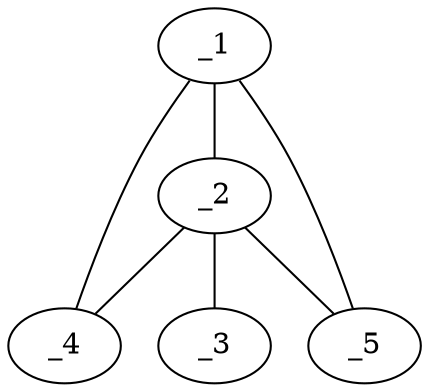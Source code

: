 graph obj59_330 {
	_1	 [dim=64,
		histo1="0.952115",
		histo10=0,
		histo11=0,
		histo12=0,
		histo13=0,
		histo14=0,
		histo15=0,
		histo16=0,
		histo17=0,
		histo18=0,
		histo19=0,
		histo2="0.0413462",
		histo20=0,
		histo21=0,
		histo22="0.000576923",
		histo23="0.000961538",
		histo24=0,
		histo25=0,
		histo26=0,
		histo27=0,
		histo28=0,
		histo29=0,
		histo3=0,
		histo30=0,
		histo31=0,
		histo32=0,
		histo33=0,
		histo34=0,
		histo35=0,
		histo36=0,
		histo37=0,
		histo38=0,
		histo39=0,
		histo4=0,
		histo40=0,
		histo41=0,
		histo42=0,
		histo43=0,
		histo44=0,
		histo45=0,
		histo46=0,
		histo47=0,
		histo48=0,
		histo49=0,
		histo5=0,
		histo50=0,
		histo51=0,
		histo52=0,
		histo53=0,
		histo54=0,
		histo55=0,
		histo56=0,
		histo57=0,
		histo58=0,
		histo59=0,
		histo6="0.00461538",
		histo60=0,
		histo61=0,
		histo62=0,
		histo63=0,
		histo64=0,
		histo7="0.000384615",
		histo8=0,
		histo9=0];
	_2	 [dim=64,
		histo1="0.0376096",
		histo10=0,
		histo11=0,
		histo12="0.00161514",
		histo13=0,
		histo14=0,
		histo15=0,
		histo16=0,
		histo17=0,
		histo18=0,
		histo19=0,
		histo2="0.191509",
		histo20=0,
		histo21=0,
		histo22=0,
		histo23="0.0115367",
		histo24="0.0177665",
		histo25=0,
		histo26=0,
		histo27=0,
		histo28="0.0348408",
		histo29=0,
		histo3="0.175127",
		histo30=0,
		histo31=0,
		histo32=0,
		histo33=0,
		histo34=0,
		histo35=0,
		histo36=0,
		histo37=0,
		histo38=0,
		histo39=0,
		histo4="0.000230734",
		histo40=0,
		histo41=0,
		histo42=0,
		histo43=0,
		histo44="0.00115367",
		histo45=0,
		histo46=0,
		histo47=0,
		histo48="0.000230734",
		histo49=0,
		histo5=0,
		histo50=0,
		histo51=0,
		histo52=0,
		histo53=0,
		histo54=0,
		histo55=0,
		histo56=0,
		histo57=0,
		histo58=0,
		histo59=0,
		histo6="0.00530688",
		histo60=0,
		histo61=0,
		histo62=0,
		histo63=0,
		histo64=0,
		histo7="0.194739",
		histo8="0.328334",
		histo9=0];
	_1 -- _2	 [boundary=697];
	_4	 [dim=64,
		histo1="0.272994",
		histo10="0.00219861",
		histo11=0,
		histo12=0,
		histo13=0,
		histo14=0,
		histo15=0,
		histo16=0,
		histo17=0,
		histo18=0,
		histo19=0,
		histo2="0.0216196",
		histo20=0,
		histo21=0,
		histo22="0.105533",
		histo23="0.008428",
		histo24=0,
		histo25=0,
		histo26="0.122023",
		histo27=0,
		histo28="0.00183217",
		histo29=0,
		histo3=0,
		histo30=0,
		histo31=0,
		histo32=0,
		histo33=0,
		histo34=0,
		histo35=0,
		histo36=0,
		histo37=0,
		histo38=0,
		histo39=0,
		histo4=0,
		histo40=0,
		histo41=0,
		histo42=0,
		histo43=0,
		histo44="0.00183217",
		histo45=0,
		histo46=0,
		histo47=0,
		histo48=0,
		histo49=0,
		histo5="0.0938073",
		histo50=0,
		histo51=0,
		histo52=0,
		histo53=0,
		histo54=0,
		histo55=0,
		histo56=0,
		histo57=0,
		histo58=0,
		histo59=0,
		histo6="0.36277",
		histo60=0,
		histo61=0,
		histo62=0,
		histo63=0,
		histo64=0,
		histo7="0.00696226",
		histo8=0,
		histo9=0];
	_1 -- _4	 [boundary=535];
	_5	 [dim=64,
		histo1="0.0764402",
		histo10=0,
		histo11="0.0284343",
		histo12="0.05613",
		histo13=0,
		histo14=0,
		histo15=0,
		histo16=0,
		histo17=0,
		histo18=0,
		histo19=0,
		histo2="0.0934269",
		histo20=0,
		histo21=0,
		histo22=0,
		histo23="0.00110783",
		histo24=0,
		histo25=0,
		histo26=0,
		histo27="0.000369276",
		histo28=0,
		histo29=0,
		histo3=0,
		histo30=0,
		histo31=0,
		histo32=0,
		histo33=0,
		histo34=0,
		histo35=0,
		histo36=0,
		histo37=0,
		histo38=0,
		histo39=0,
		histo4=0,
		histo40=0,
		histo41=0,
		histo42=0,
		histo43=0,
		histo44=0,
		histo45=0,
		histo46=0,
		histo47=0,
		histo48=0,
		histo49=0,
		histo5=0,
		histo50=0,
		histo51=0,
		histo52=0,
		histo53=0,
		histo54=0,
		histo55=0,
		histo56=0,
		histo57=0,
		histo58=0,
		histo59=0,
		histo6="0.0923191",
		histo60=0,
		histo61=0,
		histo62=0,
		histo63=0,
		histo64=0,
		histo7="0.651403",
		histo8="0.000369276",
		histo9=0];
	_1 -- _5	 [boundary=194];
	_3	 [dim=64,
		histo1=0,
		histo10=0,
		histo11=0,
		histo12=0,
		histo13=0,
		histo14=0,
		histo15=0,
		histo16=0,
		histo17=0,
		histo18=0,
		histo19=0,
		histo2=0,
		histo20=0,
		histo21=0,
		histo22=0,
		histo23=0,
		histo24=0,
		histo25=0,
		histo26=0,
		histo27=0,
		histo28=0,
		histo29=0,
		histo3="0.100495",
		histo30=0,
		histo31=0,
		histo32=0,
		histo33=0,
		histo34=0,
		histo35=0,
		histo36=0,
		histo37=0,
		histo38=0,
		histo39=0,
		histo4="0.304317",
		histo40=0,
		histo41=0,
		histo42=0,
		histo43=0,
		histo44=0,
		histo45=0,
		histo46=0,
		histo47=0,
		histo48=0,
		histo49=0,
		histo5=0,
		histo50=0,
		histo51=0,
		histo52=0,
		histo53=0,
		histo54=0,
		histo55=0,
		histo56=0,
		histo57=0,
		histo58=0,
		histo59=0,
		histo6=0,
		histo60=0,
		histo61=0,
		histo62=0,
		histo63=0,
		histo64=0,
		histo7=0,
		histo8="0.595188",
		histo9=0];
	_2 -- _3	 [boundary=304];
	_2 -- _4	 [boundary=130];
	_2 -- _5	 [boundary=135];
}
